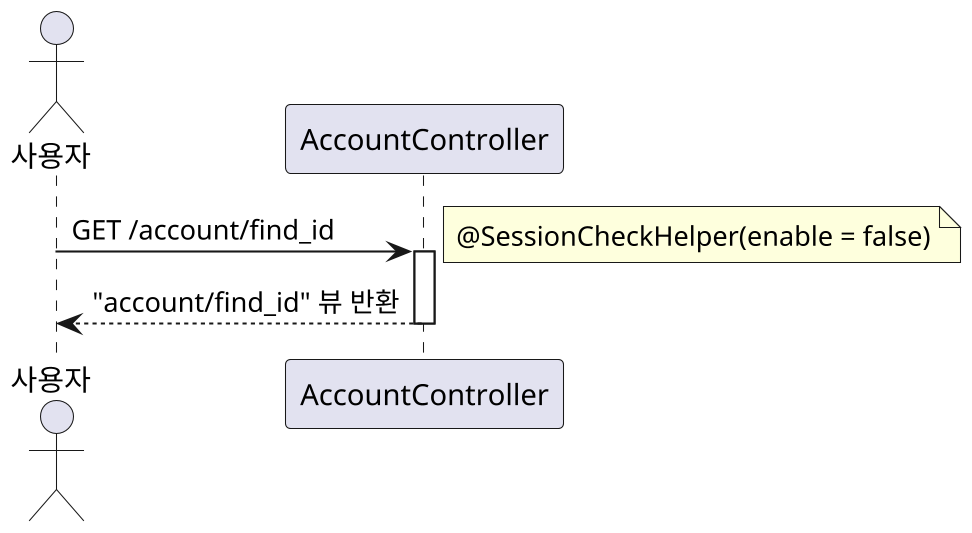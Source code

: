@startuml
skinparam dpi 200

actor Actor as "사용자"
participant AccountController

Actor -> AccountController: GET /account/find_id
activate AccountController
note right: @SessionCheckHelper(enable = false)
AccountController --> Actor: "account/find_id" 뷰 반환
deactivate AccountController

@enduml
